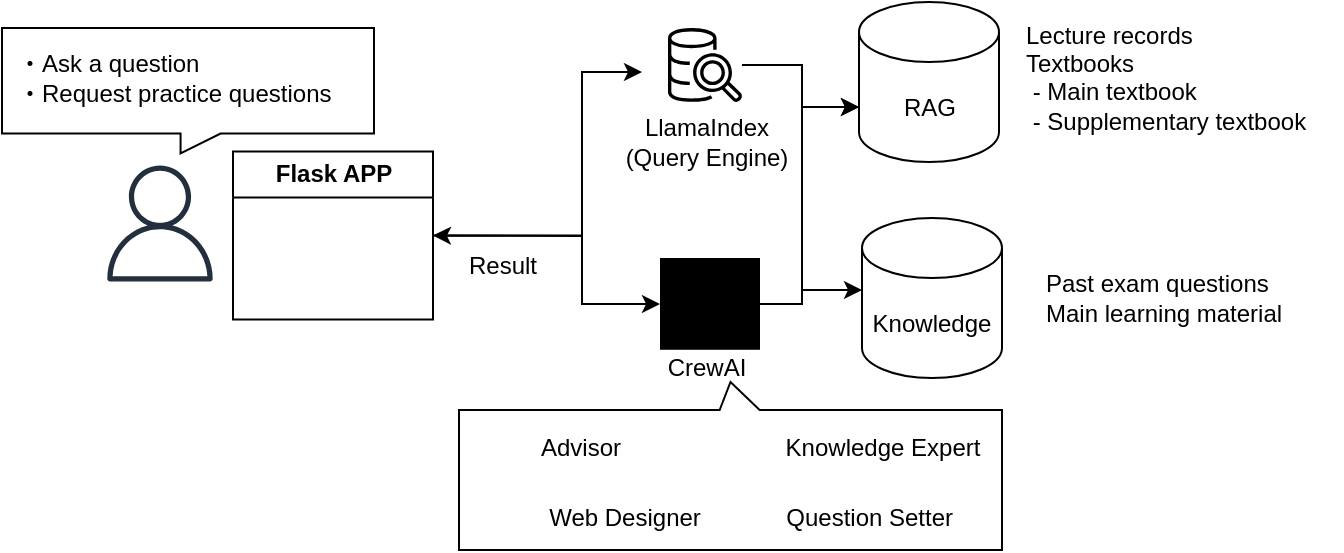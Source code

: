 <mxfile version="26.0.5">
  <diagram name="Page-1" id="yT-RboIMUqdwC8dJ1n8j">
    <mxGraphModel dx="745" dy="571" grid="1" gridSize="10" guides="1" tooltips="1" connect="1" arrows="1" fold="1" page="1" pageScale="1" pageWidth="827" pageHeight="1169" math="0" shadow="0">
      <root>
        <mxCell id="0" />
        <mxCell id="1" parent="0" />
        <mxCell id="dG77y0bMdhcw6cKIk8m4-41" value="" style="shape=callout;whiteSpace=wrap;html=1;perimeter=calloutPerimeter;size=10;position=0.48;position2=0.48;" vertex="1" parent="1">
          <mxGeometry x="60" y="139" width="186" height="62.75" as="geometry" />
        </mxCell>
        <mxCell id="dG77y0bMdhcw6cKIk8m4-38" value="" style="shape=callout;whiteSpace=wrap;html=1;perimeter=calloutPerimeter;flipV=1;size=14;position=0.48;" vertex="1" parent="1">
          <mxGeometry x="288.5" y="316" width="271.5" height="84" as="geometry" />
        </mxCell>
        <mxCell id="dG77y0bMdhcw6cKIk8m4-14" style="edgeStyle=orthogonalEdgeStyle;rounded=0;orthogonalLoop=1;jettySize=auto;html=1;exitX=1;exitY=0.5;exitDx=0;exitDy=0;" edge="1" parent="1" source="dG77y0bMdhcw6cKIk8m4-1" target="dG77y0bMdhcw6cKIk8m4-9">
          <mxGeometry relative="1" as="geometry">
            <Array as="points">
              <mxPoint x="350" y="243" />
              <mxPoint x="350" y="277" />
            </Array>
          </mxGeometry>
        </mxCell>
        <mxCell id="dG77y0bMdhcw6cKIk8m4-1" value="Flask APP" style="swimlane;whiteSpace=wrap;html=1;" vertex="1" parent="1">
          <mxGeometry x="175.5" y="200.75" width="100" height="84" as="geometry" />
        </mxCell>
        <mxCell id="dG77y0bMdhcw6cKIk8m4-3" value="" style="sketch=0;outlineConnect=0;fontColor=#232F3E;gradientColor=none;fillColor=#232F3D;strokeColor=none;dashed=0;verticalLabelPosition=bottom;verticalAlign=top;align=center;html=1;fontSize=12;fontStyle=0;aspect=fixed;pointerEvents=1;shape=mxgraph.aws4.user;" vertex="1" parent="1">
          <mxGeometry x="110" y="207.75" width="58" height="58" as="geometry" />
        </mxCell>
        <mxCell id="dG77y0bMdhcw6cKIk8m4-5" value="RAG" style="shape=cylinder3;whiteSpace=wrap;html=1;boundedLbl=1;backgroundOutline=1;size=15;" vertex="1" parent="1">
          <mxGeometry x="488.5" y="126" width="70" height="80" as="geometry" />
        </mxCell>
        <mxCell id="dG77y0bMdhcw6cKIk8m4-6" value="Knowledge" style="shape=cylinder3;whiteSpace=wrap;html=1;boundedLbl=1;backgroundOutline=1;size=15;" vertex="1" parent="1">
          <mxGeometry x="490" y="234" width="70" height="80" as="geometry" />
        </mxCell>
        <mxCell id="dG77y0bMdhcw6cKIk8m4-7" value="Lecture records&lt;div&gt;Textbooks&lt;/div&gt;&lt;div&gt;&amp;nbsp;- Main textbook&lt;/div&gt;&lt;div&gt;&amp;nbsp;- Supplementary textbook&lt;br&gt;&lt;div&gt;&lt;br&gt;&lt;/div&gt;&lt;/div&gt;" style="text;html=1;align=left;verticalAlign=middle;resizable=0;points=[];autosize=1;strokeColor=none;fillColor=none;" vertex="1" parent="1">
          <mxGeometry x="570" y="126" width="160" height="90" as="geometry" />
        </mxCell>
        <mxCell id="dG77y0bMdhcw6cKIk8m4-8" value="&lt;div&gt;&lt;div&gt;Past exam questions&lt;/div&gt;&lt;/div&gt;&lt;div&gt;Main learning material&lt;/div&gt;" style="text;html=1;align=left;verticalAlign=middle;resizable=0;points=[];autosize=1;strokeColor=none;fillColor=none;" vertex="1" parent="1">
          <mxGeometry x="580" y="254" width="140" height="40" as="geometry" />
        </mxCell>
        <mxCell id="dG77y0bMdhcw6cKIk8m4-35" value="" style="edgeStyle=orthogonalEdgeStyle;rounded=0;orthogonalLoop=1;jettySize=auto;html=1;" edge="1" parent="1" source="dG77y0bMdhcw6cKIk8m4-9" target="dG77y0bMdhcw6cKIk8m4-6">
          <mxGeometry relative="1" as="geometry">
            <Array as="points">
              <mxPoint x="460" y="277" />
              <mxPoint x="460" y="270" />
            </Array>
          </mxGeometry>
        </mxCell>
        <mxCell id="dG77y0bMdhcw6cKIk8m4-9" value="" style="sketch=0;verticalLabelPosition=bottom;sketch=0;aspect=fixed;html=1;verticalAlign=top;strokeColor=none;fillColor=#000000;align=center;outlineConnect=0;pointerEvents=1;shape=mxgraph.citrix2.bot_mitigation;strokeWidth=7;" vertex="1" parent="1">
          <mxGeometry x="389" y="254" width="50" height="45.885" as="geometry" />
        </mxCell>
        <mxCell id="dG77y0bMdhcw6cKIk8m4-11" value="" style="sketch=0;outlineConnect=0;fontColor=#232F3E;gradientColor=none;fillColor=#000000;strokeColor=none;dashed=0;verticalLabelPosition=bottom;verticalAlign=top;align=center;html=1;fontSize=12;fontStyle=0;aspect=fixed;pointerEvents=1;shape=mxgraph.aws4.redshift_query_editor_v20_light;" vertex="1" parent="1">
          <mxGeometry x="393" y="139" width="37" height="37" as="geometry" />
        </mxCell>
        <mxCell id="dG77y0bMdhcw6cKIk8m4-13" value="&lt;div&gt;・Ask a question&lt;/div&gt;&lt;div&gt;&lt;span style=&quot;background-color: transparent; color: light-dark(rgb(0, 0, 0), rgb(255, 255, 255));&quot;&gt;・Request practice questions&lt;/span&gt;&lt;/div&gt;" style="text;html=1;align=left;verticalAlign=middle;resizable=0;points=[];autosize=1;strokeColor=none;fillColor=none;" vertex="1" parent="1">
          <mxGeometry x="66" y="143.75" width="180" height="40" as="geometry" />
        </mxCell>
        <mxCell id="dG77y0bMdhcw6cKIk8m4-15" value="CrewAI" style="text;html=1;align=center;verticalAlign=middle;resizable=0;points=[];autosize=1;strokeColor=none;fillColor=none;" vertex="1" parent="1">
          <mxGeometry x="381.5" y="294" width="60" height="30" as="geometry" />
        </mxCell>
        <mxCell id="dG77y0bMdhcw6cKIk8m4-16" value="LlamaIndex&lt;br&gt;(Query Engine)" style="text;html=1;align=center;verticalAlign=middle;resizable=0;points=[];autosize=1;strokeColor=none;fillColor=none;" vertex="1" parent="1">
          <mxGeometry x="361.5" y="176" width="100" height="40" as="geometry" />
        </mxCell>
        <mxCell id="dG77y0bMdhcw6cKIk8m4-23" value="Advisor" style="text;html=1;align=center;verticalAlign=middle;resizable=0;points=[];autosize=1;strokeColor=none;fillColor=none;" vertex="1" parent="1">
          <mxGeometry x="319" y="334" width="60" height="30" as="geometry" />
        </mxCell>
        <mxCell id="dG77y0bMdhcw6cKIk8m4-24" value="Question Setter&amp;nbsp;" style="text;html=1;align=center;verticalAlign=middle;resizable=0;points=[];autosize=1;strokeColor=none;fillColor=none;" vertex="1" parent="1">
          <mxGeometry x="440" y="369" width="110" height="30" as="geometry" />
        </mxCell>
        <mxCell id="dG77y0bMdhcw6cKIk8m4-25" value="Knowledge Expert" style="text;html=1;align=center;verticalAlign=middle;resizable=0;points=[];autosize=1;strokeColor=none;fillColor=none;" vertex="1" parent="1">
          <mxGeometry x="440" y="334" width="120" height="30" as="geometry" />
        </mxCell>
        <mxCell id="dG77y0bMdhcw6cKIk8m4-27" value="Web Designer" style="text;html=1;align=center;verticalAlign=middle;resizable=0;points=[];autosize=1;strokeColor=none;fillColor=none;" vertex="1" parent="1">
          <mxGeometry x="320.5" y="369" width="100" height="30" as="geometry" />
        </mxCell>
        <mxCell id="dG77y0bMdhcw6cKIk8m4-30" value="" style="shape=image;html=1;verticalAlign=top;verticalLabelPosition=bottom;labelBackgroundColor=#ffffff;imageAspect=0;aspect=fixed;image=https://cdn0.iconfinder.com/data/icons/phosphor-regular-vol-4/256/robot-128.png;flipV=0;" vertex="1" parent="1">
          <mxGeometry x="297.5" y="334" width="30" height="30" as="geometry" />
        </mxCell>
        <mxCell id="dG77y0bMdhcw6cKIk8m4-32" value="" style="shape=image;html=1;verticalAlign=top;verticalLabelPosition=bottom;labelBackgroundColor=#ffffff;imageAspect=0;aspect=fixed;image=https://cdn0.iconfinder.com/data/icons/phosphor-regular-vol-4/256/robot-128.png;flipV=0;" vertex="1" parent="1">
          <mxGeometry x="297.5" y="369" width="30" height="30" as="geometry" />
        </mxCell>
        <mxCell id="dG77y0bMdhcw6cKIk8m4-33" value="" style="shape=image;html=1;verticalAlign=top;verticalLabelPosition=bottom;labelBackgroundColor=#ffffff;imageAspect=0;aspect=fixed;image=https://cdn0.iconfinder.com/data/icons/phosphor-regular-vol-4/256/robot-128.png;flipV=0;" vertex="1" parent="1">
          <mxGeometry x="418.5" y="334" width="30" height="30" as="geometry" />
        </mxCell>
        <mxCell id="dG77y0bMdhcw6cKIk8m4-34" value="" style="shape=image;html=1;verticalAlign=top;verticalLabelPosition=bottom;labelBackgroundColor=#ffffff;imageAspect=0;aspect=fixed;image=https://cdn0.iconfinder.com/data/icons/phosphor-regular-vol-4/256/robot-128.png;flipV=0;" vertex="1" parent="1">
          <mxGeometry x="418.5" y="369" width="30" height="30" as="geometry" />
        </mxCell>
        <mxCell id="dG77y0bMdhcw6cKIk8m4-36" style="edgeStyle=orthogonalEdgeStyle;rounded=0;orthogonalLoop=1;jettySize=auto;html=1;entryX=0;entryY=0;entryDx=0;entryDy=52.5;entryPerimeter=0;" edge="1" parent="1" source="dG77y0bMdhcw6cKIk8m4-11" target="dG77y0bMdhcw6cKIk8m4-5">
          <mxGeometry relative="1" as="geometry">
            <Array as="points">
              <mxPoint x="460" y="157" />
              <mxPoint x="460" y="178" />
            </Array>
          </mxGeometry>
        </mxCell>
        <mxCell id="dG77y0bMdhcw6cKIk8m4-37" style="edgeStyle=orthogonalEdgeStyle;rounded=0;orthogonalLoop=1;jettySize=auto;html=1;entryX=0;entryY=0;entryDx=0;entryDy=52.5;entryPerimeter=0;" edge="1" parent="1" source="dG77y0bMdhcw6cKIk8m4-9" target="dG77y0bMdhcw6cKIk8m4-5">
          <mxGeometry relative="1" as="geometry">
            <Array as="points">
              <mxPoint x="460" y="277" />
              <mxPoint x="460" y="179" />
            </Array>
          </mxGeometry>
        </mxCell>
        <mxCell id="dG77y0bMdhcw6cKIk8m4-40" style="edgeStyle=orthogonalEdgeStyle;rounded=0;orthogonalLoop=1;jettySize=auto;html=1;startArrow=classic;startFill=1;exitX=1;exitY=0.5;exitDx=0;exitDy=0;" edge="1" parent="1" source="dG77y0bMdhcw6cKIk8m4-1">
          <mxGeometry relative="1" as="geometry">
            <mxPoint x="300" y="241" as="sourcePoint" />
            <mxPoint x="380" y="161" as="targetPoint" />
            <Array as="points">
              <mxPoint x="280" y="243" />
              <mxPoint x="350" y="243" />
              <mxPoint x="350" y="161" />
            </Array>
          </mxGeometry>
        </mxCell>
        <mxCell id="dG77y0bMdhcw6cKIk8m4-44" value="Result" style="text;html=1;align=center;verticalAlign=middle;resizable=0;points=[];autosize=1;strokeColor=none;fillColor=none;" vertex="1" parent="1">
          <mxGeometry x="280" y="243" width="60" height="30" as="geometry" />
        </mxCell>
      </root>
    </mxGraphModel>
  </diagram>
</mxfile>
